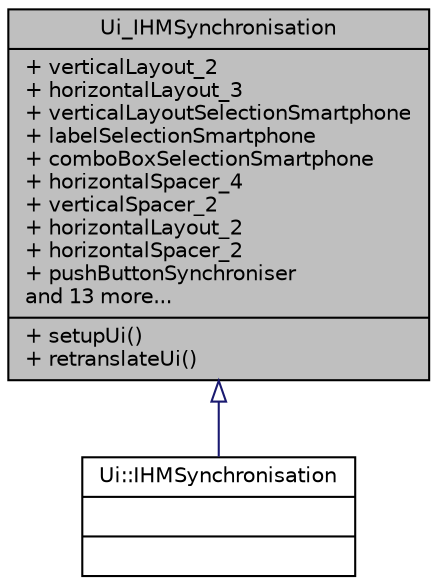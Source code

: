 digraph "Ui_IHMSynchronisation"
{
 // LATEX_PDF_SIZE
  edge [fontname="Helvetica",fontsize="10",labelfontname="Helvetica",labelfontsize="10"];
  node [fontname="Helvetica",fontsize="10",shape=record];
  Node1 [label="{Ui_IHMSynchronisation\n|+ verticalLayout_2\l+ horizontalLayout_3\l+ verticalLayoutSelectionSmartphone\l+ labelSelectionSmartphone\l+ comboBoxSelectionSmartphone\l+ horizontalSpacer_4\l+ verticalSpacer_2\l+ horizontalLayout_2\l+ horizontalSpacer_2\l+ pushButtonSynchroniser\land 13 more...\l|+ setupUi()\l+ retranslateUi()\l}",height=0.2,width=0.4,color="black", fillcolor="grey75", style="filled", fontcolor="black",tooltip=" "];
  Node1 -> Node2 [dir="back",color="midnightblue",fontsize="10",style="solid",arrowtail="onormal",fontname="Helvetica"];
  Node2 [label="{Ui::IHMSynchronisation\n||}",height=0.2,width=0.4,color="black", fillcolor="white", style="filled",URL="$class_ui_1_1_i_h_m_synchronisation.html",tooltip=" "];
}
